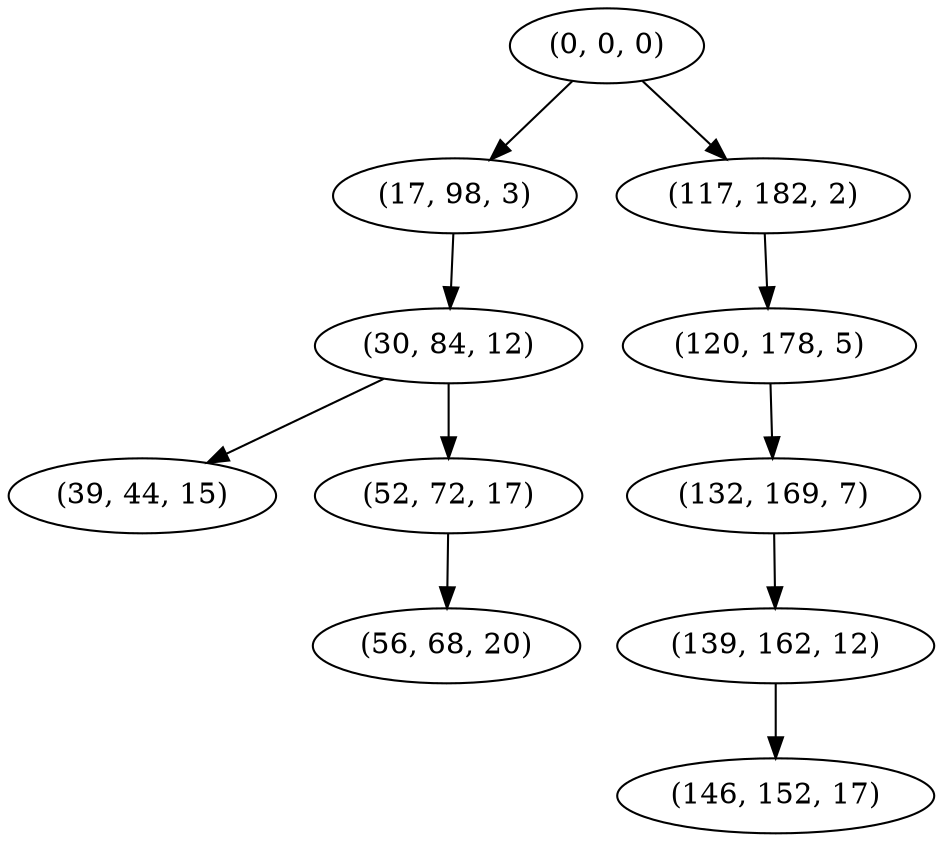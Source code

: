 digraph tree {
    "(0, 0, 0)";
    "(17, 98, 3)";
    "(30, 84, 12)";
    "(39, 44, 15)";
    "(52, 72, 17)";
    "(56, 68, 20)";
    "(117, 182, 2)";
    "(120, 178, 5)";
    "(132, 169, 7)";
    "(139, 162, 12)";
    "(146, 152, 17)";
    "(0, 0, 0)" -> "(17, 98, 3)";
    "(0, 0, 0)" -> "(117, 182, 2)";
    "(17, 98, 3)" -> "(30, 84, 12)";
    "(30, 84, 12)" -> "(39, 44, 15)";
    "(30, 84, 12)" -> "(52, 72, 17)";
    "(52, 72, 17)" -> "(56, 68, 20)";
    "(117, 182, 2)" -> "(120, 178, 5)";
    "(120, 178, 5)" -> "(132, 169, 7)";
    "(132, 169, 7)" -> "(139, 162, 12)";
    "(139, 162, 12)" -> "(146, 152, 17)";
}
